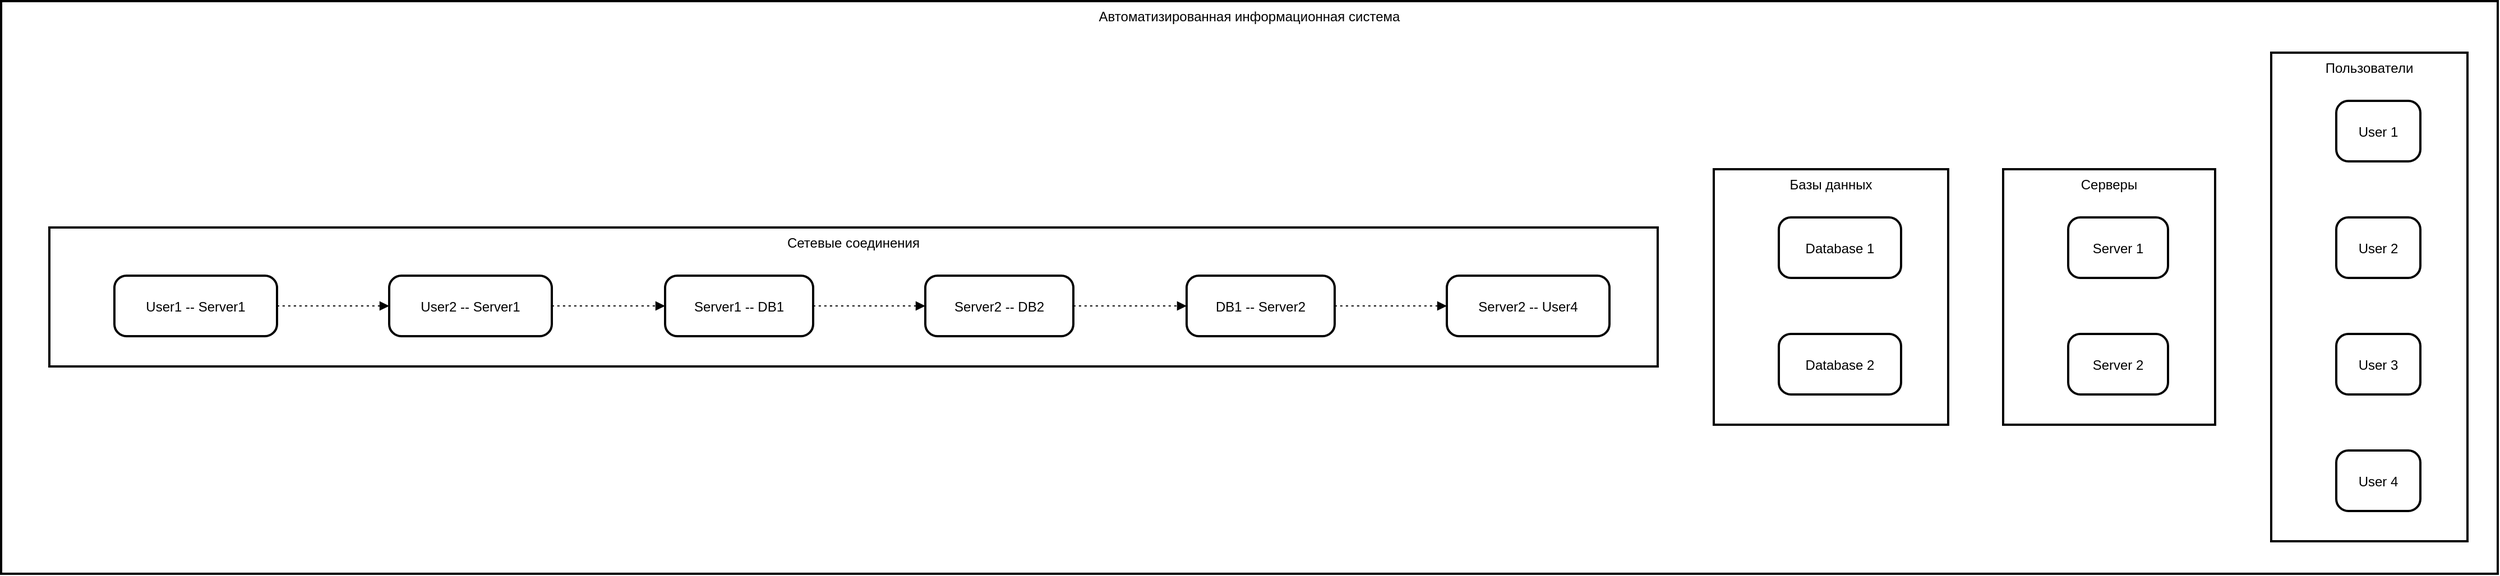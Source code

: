 <mxfile version="26.0.16">
  <diagram name="Страница — 1" id="HoShklp-umJkk2sWkYRa">
    <mxGraphModel>
      <root>
        <mxCell id="0" />
        <mxCell id="1" parent="0" />
        <mxCell id="2" value="Автоматизированная информационная система" style="whiteSpace=wrap;strokeWidth=2;verticalAlign=top;" vertex="1" parent="1">
          <mxGeometry x="8" y="8" width="2226" height="511" as="geometry" />
        </mxCell>
        <mxCell id="3" value="Сетевые соединения" style="whiteSpace=wrap;strokeWidth=2;verticalAlign=top;" vertex="1" parent="2">
          <mxGeometry x="43" y="202" width="1434" height="124" as="geometry" />
        </mxCell>
        <mxCell id="4" value="User1 -- Server1" style="rounded=1;arcSize=20;strokeWidth=2" vertex="1" parent="3">
          <mxGeometry x="58" y="43" width="145" height="54" as="geometry" />
        </mxCell>
        <mxCell id="5" value="User2 -- Server1" style="rounded=1;arcSize=20;strokeWidth=2" vertex="1" parent="3">
          <mxGeometry x="303" y="43" width="145" height="54" as="geometry" />
        </mxCell>
        <mxCell id="6" value="Server1 -- DB1" style="rounded=1;arcSize=20;strokeWidth=2" vertex="1" parent="3">
          <mxGeometry x="549" y="43" width="132" height="54" as="geometry" />
        </mxCell>
        <mxCell id="7" value="Server2 -- DB2" style="rounded=1;arcSize=20;strokeWidth=2" vertex="1" parent="3">
          <mxGeometry x="781" y="43" width="132" height="54" as="geometry" />
        </mxCell>
        <mxCell id="8" value="DB1 -- Server2" style="rounded=1;arcSize=20;strokeWidth=2" vertex="1" parent="3">
          <mxGeometry x="1014" y="43" width="132" height="54" as="geometry" />
        </mxCell>
        <mxCell id="9" value="Server2 -- User4" style="rounded=1;arcSize=20;strokeWidth=2" vertex="1" parent="3">
          <mxGeometry x="1246" y="43" width="145" height="54" as="geometry" />
        </mxCell>
        <mxCell id="10" value="" style="curved=1;dashed=1;dashPattern=2 3;startArrow=none;endArrow=block;exitX=1;exitY=0.5;entryX=0;entryY=0.5;" edge="1" parent="3" source="4" target="5">
          <mxGeometry relative="1" as="geometry">
            <Array as="points" />
          </mxGeometry>
        </mxCell>
        <mxCell id="11" value="" style="curved=1;dashed=1;dashPattern=2 3;startArrow=none;endArrow=block;exitX=1.01;exitY=0.5;entryX=0;entryY=0.5;" edge="1" parent="3" source="5" target="6">
          <mxGeometry relative="1" as="geometry">
            <Array as="points" />
          </mxGeometry>
        </mxCell>
        <mxCell id="12" value="" style="curved=1;dashed=1;dashPattern=2 3;startArrow=none;endArrow=block;exitX=1;exitY=0.5;entryX=0;entryY=0.5;" edge="1" parent="3" source="6" target="7">
          <mxGeometry relative="1" as="geometry">
            <Array as="points" />
          </mxGeometry>
        </mxCell>
        <mxCell id="13" value="" style="curved=1;dashed=1;dashPattern=2 3;startArrow=none;endArrow=block;exitX=1.01;exitY=0.5;entryX=0;entryY=0.5;" edge="1" parent="3" source="7" target="8">
          <mxGeometry relative="1" as="geometry">
            <Array as="points" />
          </mxGeometry>
        </mxCell>
        <mxCell id="14" value="" style="curved=1;dashed=1;dashPattern=2 3;startArrow=none;endArrow=block;exitX=1;exitY=0.5;entryX=0;entryY=0.5;" edge="1" parent="3" source="8" target="9">
          <mxGeometry relative="1" as="geometry">
            <Array as="points" />
          </mxGeometry>
        </mxCell>
        <mxCell id="15" value="Базы данных" style="whiteSpace=wrap;strokeWidth=2;verticalAlign=top;" vertex="1" parent="2">
          <mxGeometry x="1527" y="150" width="209" height="228" as="geometry" />
        </mxCell>
        <mxCell id="16" value="Database 1" style="rounded=1;arcSize=20;strokeWidth=2" vertex="1" parent="15">
          <mxGeometry x="58" y="43" width="109" height="54" as="geometry" />
        </mxCell>
        <mxCell id="17" value="Database 2" style="rounded=1;arcSize=20;strokeWidth=2" vertex="1" parent="15">
          <mxGeometry x="58" y="147" width="109" height="54" as="geometry" />
        </mxCell>
        <mxCell id="18" value="Серверы" style="whiteSpace=wrap;strokeWidth=2;verticalAlign=top;" vertex="1" parent="2">
          <mxGeometry x="1785" y="150" width="189" height="228" as="geometry" />
        </mxCell>
        <mxCell id="19" value="Server 1" style="rounded=1;arcSize=20;strokeWidth=2" vertex="1" parent="18">
          <mxGeometry x="58" y="43" width="89" height="54" as="geometry" />
        </mxCell>
        <mxCell id="20" value="Server 2" style="rounded=1;arcSize=20;strokeWidth=2" vertex="1" parent="18">
          <mxGeometry x="58" y="147" width="89" height="54" as="geometry" />
        </mxCell>
        <mxCell id="21" value="Пользователи" style="whiteSpace=wrap;strokeWidth=2;verticalAlign=top;" vertex="1" parent="2">
          <mxGeometry x="2024" y="46" width="175" height="436" as="geometry" />
        </mxCell>
        <mxCell id="22" value="User 1" style="rounded=1;arcSize=20;strokeWidth=2" vertex="1" parent="21">
          <mxGeometry x="58" y="43" width="75" height="54" as="geometry" />
        </mxCell>
        <mxCell id="23" value="User 2" style="rounded=1;arcSize=20;strokeWidth=2" vertex="1" parent="21">
          <mxGeometry x="58" y="147" width="75" height="54" as="geometry" />
        </mxCell>
        <mxCell id="24" value="User 3" style="rounded=1;arcSize=20;strokeWidth=2" vertex="1" parent="21">
          <mxGeometry x="58" y="251" width="75" height="54" as="geometry" />
        </mxCell>
        <mxCell id="25" value="User 4" style="rounded=1;arcSize=20;strokeWidth=2" vertex="1" parent="21">
          <mxGeometry x="58" y="355" width="75" height="54" as="geometry" />
        </mxCell>
      </root>
    </mxGraphModel>
  </diagram>
</mxfile>
